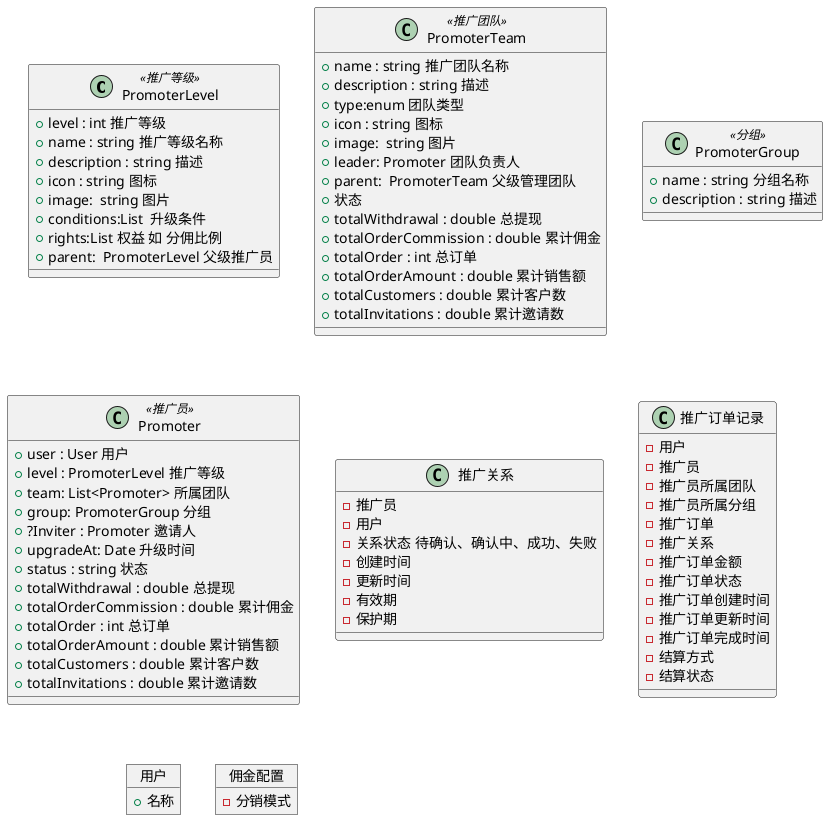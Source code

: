 @startuml
'https://plantuml.com/class-diagram


class PromoterLevel<<推广等级>> {
+level : int 推广等级
+name : string 推广等级名称
+description : string 描述
+icon : string 图标
+image:  string 图片
+conditions:List  升级条件
+rights:List 权益 如 分佣比例
+parent:  PromoterLevel 父级推广员
}
class PromoterTeam<<推广团队>>{
+name : string 推广团队名称
+description : string 描述
+type:enum 团队类型
+icon : string 图标
+image:  string 图片
+leader: Promoter 团队负责人
+ parent:  PromoterTeam 父级管理团队
+ 状态
+ totalWithdrawal : double 总提现
+ totalOrderCommission : double 累计佣金
+ totalOrder : int 总订单
+ totalOrderAmount : double 累计销售额
+ totalCustomers : double 累计客户数
+ totalInvitations : double 累计邀请数
}

class PromoterGroup<<分组>>{
+name : string 分组名称
+ description : string 描述
}

class Promoter<<推广员>> {
+ user : User 用户
+ level : PromoterLevel 推广等级
+ team: List<Promoter> 所属团队
+ group: PromoterGroup 分组
+ ?Inviter : Promoter 邀请人
+ upgradeAt: Date 升级时间
+ status : string 状态
+ totalWithdrawal : double 总提现
+ totalOrderCommission : double 累计佣金
+ totalOrder : int 总订单
+ totalOrderAmount : double 累计销售额
+ totalCustomers : double 累计客户数
+ totalInvitations : double 累计邀请数
}


class 推广关系{
- 推广员
- 用户
- 关系状态 待确认、确认中、成功、失败
- 创建时间
- 更新时间
- 有效期
- 保护期
}

class  推广订单记录{
- 用户
- 推广员
- 推广员所属团队
- 推广员所属分组
- 推广订单
- 推广关系
- 推广订单金额
- 推广订单状态
- 推广订单创建时间
- 推广订单更新时间
- 推广订单完成时间
- 结算方式
- 结算状态
}


object 用户{
 +名称
}


object 佣金配置{
- 分销模式

}

@enduml